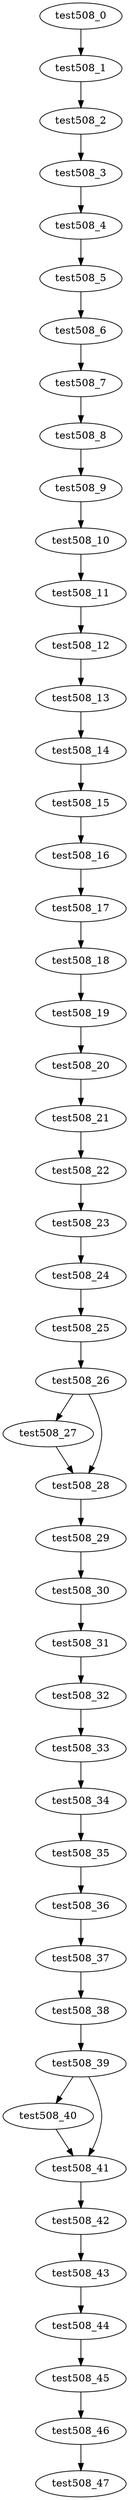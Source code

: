 digraph G {
test508_0->test508_1;
test508_1->test508_2;
test508_2->test508_3;
test508_3->test508_4;
test508_4->test508_5;
test508_5->test508_6;
test508_6->test508_7;
test508_7->test508_8;
test508_8->test508_9;
test508_9->test508_10;
test508_10->test508_11;
test508_11->test508_12;
test508_12->test508_13;
test508_13->test508_14;
test508_14->test508_15;
test508_15->test508_16;
test508_16->test508_17;
test508_17->test508_18;
test508_18->test508_19;
test508_19->test508_20;
test508_20->test508_21;
test508_21->test508_22;
test508_22->test508_23;
test508_23->test508_24;
test508_24->test508_25;
test508_25->test508_26;
test508_26->test508_27;
test508_26->test508_28;
test508_27->test508_28;
test508_28->test508_29;
test508_29->test508_30;
test508_30->test508_31;
test508_31->test508_32;
test508_32->test508_33;
test508_33->test508_34;
test508_34->test508_35;
test508_35->test508_36;
test508_36->test508_37;
test508_37->test508_38;
test508_38->test508_39;
test508_39->test508_40;
test508_39->test508_41;
test508_40->test508_41;
test508_41->test508_42;
test508_42->test508_43;
test508_43->test508_44;
test508_44->test508_45;
test508_45->test508_46;
test508_46->test508_47;

}
